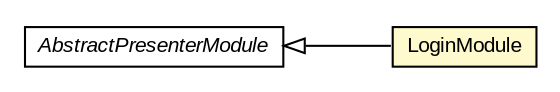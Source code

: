 #!/usr/local/bin/dot
#
# Class diagram 
# Generated by UMLGraph version R5_6-24-gf6e263 (http://www.umlgraph.org/)
#

digraph G {
	edge [fontname="arial",fontsize=10,labelfontname="arial",labelfontsize=10];
	node [fontname="arial",fontsize=10,shape=plaintext];
	nodesep=0.25;
	ranksep=0.5;
	rankdir=LR;
	// com.gwtplatform.mvp.client.gin.AbstractPresenterModule
	c313274 [label=<<table title="com.gwtplatform.mvp.client.gin.AbstractPresenterModule" border="0" cellborder="1" cellspacing="0" cellpadding="2" port="p" href="../../../../mvp/client/gin/AbstractPresenterModule.html">
		<tr><td><table border="0" cellspacing="0" cellpadding="1">
<tr><td align="center" balign="center"><font face="arial italic"> AbstractPresenterModule </font></td></tr>
		</table></td></tr>
		</table>>, URL="../../../../mvp/client/gin/AbstractPresenterModule.html", fontname="arial", fontcolor="black", fontsize=10.0];
	// com.gwtplatform.carstore.client.application.login.LoginModule
	c313599 [label=<<table title="com.gwtplatform.carstore.client.application.login.LoginModule" border="0" cellborder="1" cellspacing="0" cellpadding="2" port="p" bgcolor="lemonChiffon" href="./LoginModule.html">
		<tr><td><table border="0" cellspacing="0" cellpadding="1">
<tr><td align="center" balign="center"> LoginModule </td></tr>
		</table></td></tr>
		</table>>, URL="./LoginModule.html", fontname="arial", fontcolor="black", fontsize=10.0];
	//com.gwtplatform.carstore.client.application.login.LoginModule extends com.gwtplatform.mvp.client.gin.AbstractPresenterModule
	c313274:p -> c313599:p [dir=back,arrowtail=empty];
}

